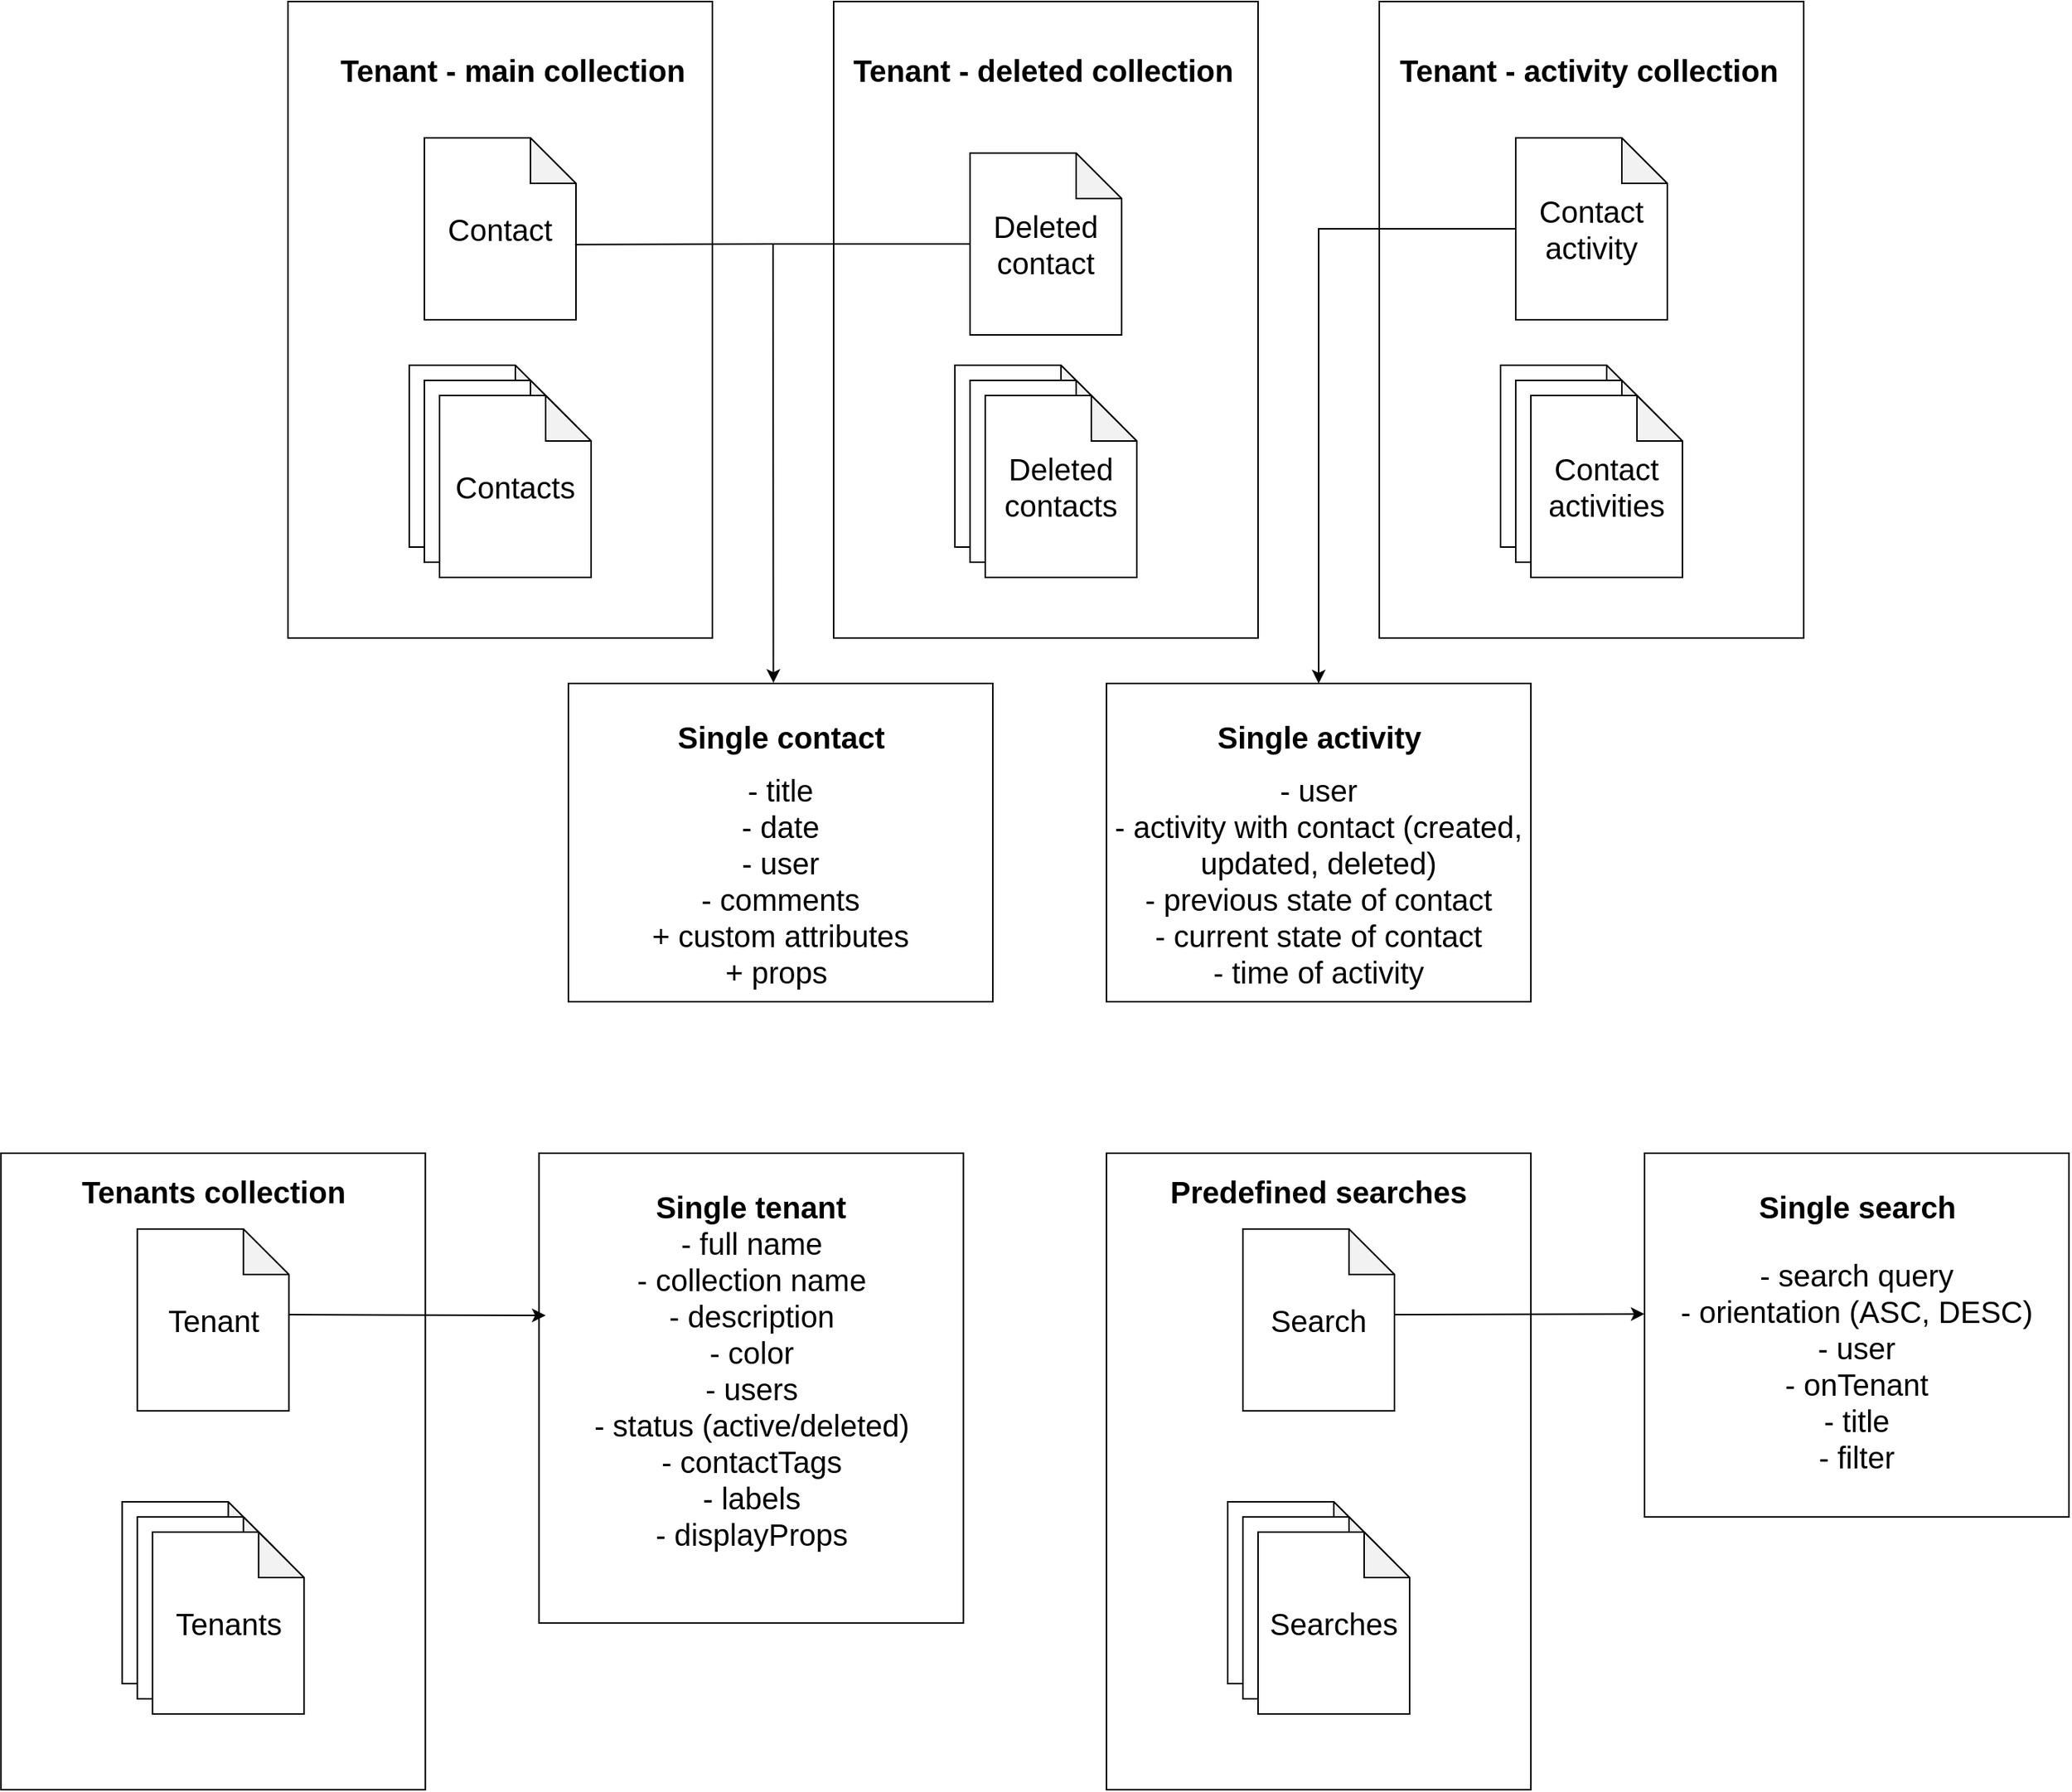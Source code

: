 <mxfile version="15.7.3" type="device"><diagram id="U-Rc9SKAv06cQ82X-92o" name="Page-1"><mxGraphModel dx="3586" dy="1898" grid="1" gridSize="10" guides="1" tooltips="1" connect="1" arrows="1" fold="1" page="1" pageScale="1" pageWidth="1654" pageHeight="2336" math="0" shadow="0"><root><mxCell id="0"/><mxCell id="1" parent="0"/><mxCell id="RIny-Mo29ijnsE-aEpUD-1" value="" style="rounded=0;whiteSpace=wrap;html=1;" parent="1" vertex="1"><mxGeometry x="380" y="160" width="280" height="420" as="geometry"/></mxCell><mxCell id="RIny-Mo29ijnsE-aEpUD-2" value="&lt;b&gt;&lt;font style=&quot;font-size: 20px&quot;&gt;Tenant - main collection&lt;/font&gt;&lt;/b&gt;&amp;nbsp;" style="text;html=1;strokeColor=none;fillColor=none;align=center;verticalAlign=middle;whiteSpace=wrap;rounded=0;" parent="1" vertex="1"><mxGeometry x="400" y="190" width="260" height="30" as="geometry"/></mxCell><mxCell id="RIny-Mo29ijnsE-aEpUD-4" value="Contact" style="shape=note;whiteSpace=wrap;html=1;backgroundOutline=1;darkOpacity=0.05;fontSize=20;" parent="1" vertex="1"><mxGeometry x="470" y="250" width="100" height="120" as="geometry"/></mxCell><mxCell id="RIny-Mo29ijnsE-aEpUD-6" value="Contact" style="shape=note;whiteSpace=wrap;html=1;backgroundOutline=1;darkOpacity=0.05;fontSize=20;" parent="1" vertex="1"><mxGeometry x="460" y="400" width="100" height="120" as="geometry"/></mxCell><mxCell id="RIny-Mo29ijnsE-aEpUD-7" value="Contact" style="shape=note;whiteSpace=wrap;html=1;backgroundOutline=1;darkOpacity=0.05;fontSize=20;" parent="1" vertex="1"><mxGeometry x="470" y="410" width="100" height="120" as="geometry"/></mxCell><mxCell id="RIny-Mo29ijnsE-aEpUD-8" value="Contacts" style="shape=note;whiteSpace=wrap;html=1;backgroundOutline=1;darkOpacity=0.05;fontSize=20;" parent="1" vertex="1"><mxGeometry x="480" y="420" width="100" height="120" as="geometry"/></mxCell><mxCell id="RIny-Mo29ijnsE-aEpUD-10" value="" style="rounded=0;whiteSpace=wrap;html=1;" parent="1" vertex="1"><mxGeometry x="740" y="160" width="280" height="420" as="geometry"/></mxCell><mxCell id="RIny-Mo29ijnsE-aEpUD-14" value="Deleted contact" style="shape=note;whiteSpace=wrap;html=1;backgroundOutline=1;darkOpacity=0.05;fontSize=20;" parent="1" vertex="1"><mxGeometry x="830" y="260" width="100" height="120" as="geometry"/></mxCell><mxCell id="RIny-Mo29ijnsE-aEpUD-15" value="&lt;b&gt;&lt;font style=&quot;font-size: 20px&quot;&gt;Tenant - deleted collection&lt;/font&gt;&lt;/b&gt;&amp;nbsp;" style="text;html=1;strokeColor=none;fillColor=none;align=center;verticalAlign=middle;whiteSpace=wrap;rounded=0;" parent="1" vertex="1"><mxGeometry x="750" y="190" width="260" height="30" as="geometry"/></mxCell><mxCell id="RIny-Mo29ijnsE-aEpUD-16" value="" style="rounded=0;whiteSpace=wrap;html=1;" parent="1" vertex="1"><mxGeometry x="1100" y="160" width="280" height="420" as="geometry"/></mxCell><mxCell id="RIny-Mo29ijnsE-aEpUD-20" value="Contact activity" style="shape=note;whiteSpace=wrap;html=1;backgroundOutline=1;darkOpacity=0.05;fontSize=20;" parent="1" vertex="1"><mxGeometry x="1190" y="250" width="100" height="120" as="geometry"/></mxCell><mxCell id="RIny-Mo29ijnsE-aEpUD-21" value="&lt;b&gt;&lt;font style=&quot;font-size: 20px&quot;&gt;Tenant - activity collection&lt;/font&gt;&lt;/b&gt;&amp;nbsp;" style="text;html=1;strokeColor=none;fillColor=none;align=center;verticalAlign=middle;whiteSpace=wrap;rounded=0;" parent="1" vertex="1"><mxGeometry x="1110" y="190" width="260" height="30" as="geometry"/></mxCell><mxCell id="RIny-Mo29ijnsE-aEpUD-24" value="Contact" style="shape=note;whiteSpace=wrap;html=1;backgroundOutline=1;darkOpacity=0.05;fontSize=20;" parent="1" vertex="1"><mxGeometry x="820" y="400" width="100" height="120" as="geometry"/></mxCell><mxCell id="RIny-Mo29ijnsE-aEpUD-23" value="Contact" style="shape=note;whiteSpace=wrap;html=1;backgroundOutline=1;darkOpacity=0.05;fontSize=20;" parent="1" vertex="1"><mxGeometry x="830" y="410" width="100" height="120" as="geometry"/></mxCell><mxCell id="RIny-Mo29ijnsE-aEpUD-22" value="Deleted contacts" style="shape=note;whiteSpace=wrap;html=1;backgroundOutline=1;darkOpacity=0.05;fontSize=20;" parent="1" vertex="1"><mxGeometry x="840" y="420" width="100" height="120" as="geometry"/></mxCell><mxCell id="RIny-Mo29ijnsE-aEpUD-26" value="Contact" style="shape=note;whiteSpace=wrap;html=1;backgroundOutline=1;darkOpacity=0.05;fontSize=20;" parent="1" vertex="1"><mxGeometry x="1180" y="400" width="100" height="120" as="geometry"/></mxCell><mxCell id="RIny-Mo29ijnsE-aEpUD-25" value="Contact" style="shape=note;whiteSpace=wrap;html=1;backgroundOutline=1;darkOpacity=0.05;fontSize=20;" parent="1" vertex="1"><mxGeometry x="1190" y="410" width="100" height="120" as="geometry"/></mxCell><mxCell id="RIny-Mo29ijnsE-aEpUD-27" value="Contact activities" style="shape=note;whiteSpace=wrap;html=1;backgroundOutline=1;darkOpacity=0.05;fontSize=20;" parent="1" vertex="1"><mxGeometry x="1200" y="420" width="100" height="120" as="geometry"/></mxCell><mxCell id="RIny-Mo29ijnsE-aEpUD-28" value="" style="rounded=0;whiteSpace=wrap;html=1;fontSize=20;" parent="1" vertex="1"><mxGeometry x="565" y="610" width="280" height="210" as="geometry"/></mxCell><mxCell id="RIny-Mo29ijnsE-aEpUD-29" value="&lt;b&gt;Single contact&lt;/b&gt;" style="text;html=1;strokeColor=none;fillColor=none;align=center;verticalAlign=middle;whiteSpace=wrap;rounded=0;fontSize=20;" parent="1" vertex="1"><mxGeometry x="612.5" y="630" width="185" height="30" as="geometry"/></mxCell><mxCell id="RIny-Mo29ijnsE-aEpUD-30" value="- title&lt;br&gt;- date&lt;br&gt;- user&lt;br&gt;- comments&lt;br&gt;+ custom attributes&lt;br&gt;+ props&amp;nbsp;" style="text;html=1;strokeColor=none;fillColor=none;align=center;verticalAlign=middle;whiteSpace=wrap;rounded=0;fontSize=20;" parent="1" vertex="1"><mxGeometry x="606.25" y="670" width="197.5" height="140" as="geometry"/></mxCell><mxCell id="RIny-Mo29ijnsE-aEpUD-31" value="" style="rounded=0;whiteSpace=wrap;html=1;fontSize=20;" parent="1" vertex="1"><mxGeometry x="190.63" y="920" width="280" height="420" as="geometry"/></mxCell><mxCell id="RIny-Mo29ijnsE-aEpUD-32" value="&lt;b&gt;Tenants collection&lt;/b&gt;" style="text;html=1;strokeColor=none;fillColor=none;align=center;verticalAlign=middle;whiteSpace=wrap;rounded=0;fontSize=20;" parent="1" vertex="1"><mxGeometry x="235.63" y="930" width="190" height="30" as="geometry"/></mxCell><mxCell id="RIny-Mo29ijnsE-aEpUD-33" value="Tenant" style="shape=note;whiteSpace=wrap;html=1;backgroundOutline=1;darkOpacity=0.05;fontSize=20;" parent="1" vertex="1"><mxGeometry x="280.63" y="970" width="100" height="120" as="geometry"/></mxCell><mxCell id="RIny-Mo29ijnsE-aEpUD-34" value="Tenant" style="shape=note;whiteSpace=wrap;html=1;backgroundOutline=1;darkOpacity=0.05;fontSize=20;" parent="1" vertex="1"><mxGeometry x="270.63" y="1150" width="100" height="120" as="geometry"/></mxCell><mxCell id="RIny-Mo29ijnsE-aEpUD-35" value="Tenant" style="shape=note;whiteSpace=wrap;html=1;backgroundOutline=1;darkOpacity=0.05;fontSize=20;" parent="1" vertex="1"><mxGeometry x="280.63" y="1160" width="100" height="120" as="geometry"/></mxCell><mxCell id="RIny-Mo29ijnsE-aEpUD-36" value="Tenants" style="shape=note;whiteSpace=wrap;html=1;backgroundOutline=1;darkOpacity=0.05;fontSize=20;" parent="1" vertex="1"><mxGeometry x="290.63" y="1170" width="100" height="120" as="geometry"/></mxCell><mxCell id="RIny-Mo29ijnsE-aEpUD-37" value="" style="rounded=0;whiteSpace=wrap;html=1;fontSize=20;" parent="1" vertex="1"><mxGeometry x="545.63" y="920" width="280" height="310" as="geometry"/></mxCell><mxCell id="RIny-Mo29ijnsE-aEpUD-38" value="&lt;b&gt;Single tenant&lt;/b&gt;" style="text;html=1;strokeColor=none;fillColor=none;align=center;verticalAlign=middle;whiteSpace=wrap;rounded=0;fontSize=20;" parent="1" vertex="1"><mxGeometry x="593.13" y="940" width="185" height="30" as="geometry"/></mxCell><mxCell id="RIny-Mo29ijnsE-aEpUD-39" value="- full name&lt;br&gt;- collection name&lt;br&gt;- description&lt;br&gt;- color&lt;br&gt;- users&lt;br&gt;- status (active/deleted)&lt;br&gt;- contactTags&lt;br&gt;- labels&lt;br&gt;- displayProps" style="text;html=1;strokeColor=none;fillColor=none;align=center;verticalAlign=middle;whiteSpace=wrap;rounded=0;fontSize=20;" parent="1" vertex="1"><mxGeometry x="545.63" y="980" width="280" height="190" as="geometry"/></mxCell><mxCell id="RIny-Mo29ijnsE-aEpUD-40" value="" style="endArrow=classic;html=1;rounded=0;fontSize=20;entryX=0.483;entryY=-0.002;entryDx=0;entryDy=0;exitX=0.994;exitY=0.587;exitDx=0;exitDy=0;exitPerimeter=0;entryPerimeter=0;" parent="1" source="RIny-Mo29ijnsE-aEpUD-4" target="RIny-Mo29ijnsE-aEpUD-28" edge="1"><mxGeometry width="50" height="50" relative="1" as="geometry"><mxPoint x="590" y="790" as="sourcePoint"/><mxPoint x="640" y="740" as="targetPoint"/><Array as="points"><mxPoint x="700" y="320"/></Array></mxGeometry></mxCell><mxCell id="RIny-Mo29ijnsE-aEpUD-41" value="" style="endArrow=classic;html=1;rounded=0;fontSize=20;exitX=1.002;exitY=0.471;exitDx=0;exitDy=0;exitPerimeter=0;" parent="1" source="RIny-Mo29ijnsE-aEpUD-33" edge="1"><mxGeometry width="50" height="50" relative="1" as="geometry"><mxPoint x="385.63" y="1030" as="sourcePoint"/><mxPoint x="550" y="1027" as="targetPoint"/></mxGeometry></mxCell><mxCell id="RIny-Mo29ijnsE-aEpUD-42" value="" style="endArrow=none;html=1;rounded=0;fontSize=20;entryX=0;entryY=0.5;entryDx=0;entryDy=0;entryPerimeter=0;" parent="1" target="RIny-Mo29ijnsE-aEpUD-14" edge="1"><mxGeometry width="50" height="50" relative="1" as="geometry"><mxPoint x="700" y="320" as="sourcePoint"/><mxPoint x="640" y="740" as="targetPoint"/></mxGeometry></mxCell><mxCell id="RIny-Mo29ijnsE-aEpUD-43" value="" style="rounded=0;whiteSpace=wrap;html=1;fontSize=20;" parent="1" vertex="1"><mxGeometry x="920" y="610" width="280" height="210" as="geometry"/></mxCell><mxCell id="RIny-Mo29ijnsE-aEpUD-44" value="&lt;b&gt;Single activity&lt;/b&gt;" style="text;html=1;strokeColor=none;fillColor=none;align=center;verticalAlign=middle;whiteSpace=wrap;rounded=0;fontSize=20;" parent="1" vertex="1"><mxGeometry x="967.5" y="630" width="185" height="30" as="geometry"/></mxCell><mxCell id="RIny-Mo29ijnsE-aEpUD-45" value="- user&lt;br&gt;- activity with contact (created, updated, deleted)&lt;br&gt;- previous state of contact&lt;br&gt;- current state of contact&lt;br&gt;- time of activity" style="text;html=1;strokeColor=none;fillColor=none;align=center;verticalAlign=middle;whiteSpace=wrap;rounded=0;fontSize=20;" parent="1" vertex="1"><mxGeometry x="920" y="670" width="280" height="140" as="geometry"/></mxCell><mxCell id="RIny-Mo29ijnsE-aEpUD-46" value="" style="endArrow=classic;html=1;rounded=0;fontSize=20;exitX=0;exitY=0.5;exitDx=0;exitDy=0;exitPerimeter=0;entryX=0.5;entryY=0;entryDx=0;entryDy=0;" parent="1" source="RIny-Mo29ijnsE-aEpUD-20" target="RIny-Mo29ijnsE-aEpUD-43" edge="1"><mxGeometry width="50" height="50" relative="1" as="geometry"><mxPoint x="720" y="600" as="sourcePoint"/><mxPoint x="770" y="550" as="targetPoint"/><Array as="points"><mxPoint x="1060" y="310"/></Array></mxGeometry></mxCell><mxCell id="RIny-Mo29ijnsE-aEpUD-58" value="" style="rounded=0;whiteSpace=wrap;html=1;fontSize=20;" parent="1" vertex="1"><mxGeometry x="920" y="920" width="280" height="420" as="geometry"/></mxCell><mxCell id="RIny-Mo29ijnsE-aEpUD-59" value="&lt;b&gt;Predefined searches&lt;/b&gt;" style="text;html=1;strokeColor=none;fillColor=none;align=center;verticalAlign=middle;whiteSpace=wrap;rounded=0;fontSize=20;" parent="1" vertex="1"><mxGeometry x="952.82" y="930" width="214.37" height="30" as="geometry"/></mxCell><mxCell id="RIny-Mo29ijnsE-aEpUD-60" value="Search" style="shape=note;whiteSpace=wrap;html=1;backgroundOutline=1;darkOpacity=0.05;fontSize=20;" parent="1" vertex="1"><mxGeometry x="1010.0" y="970" width="100" height="120" as="geometry"/></mxCell><mxCell id="RIny-Mo29ijnsE-aEpUD-61" value="Tenant" style="shape=note;whiteSpace=wrap;html=1;backgroundOutline=1;darkOpacity=0.05;fontSize=20;" parent="1" vertex="1"><mxGeometry x="1000.0" y="1150" width="100" height="120" as="geometry"/></mxCell><mxCell id="RIny-Mo29ijnsE-aEpUD-62" value="Tenant" style="shape=note;whiteSpace=wrap;html=1;backgroundOutline=1;darkOpacity=0.05;fontSize=20;" parent="1" vertex="1"><mxGeometry x="1010.0" y="1160" width="100" height="120" as="geometry"/></mxCell><mxCell id="RIny-Mo29ijnsE-aEpUD-63" value="Searches" style="shape=note;whiteSpace=wrap;html=1;backgroundOutline=1;darkOpacity=0.05;fontSize=20;" parent="1" vertex="1"><mxGeometry x="1020.0" y="1170" width="100" height="120" as="geometry"/></mxCell><mxCell id="RIny-Mo29ijnsE-aEpUD-64" value="" style="rounded=0;whiteSpace=wrap;html=1;fontSize=20;" parent="1" vertex="1"><mxGeometry x="1275" y="920" width="280" height="240" as="geometry"/></mxCell><mxCell id="RIny-Mo29ijnsE-aEpUD-65" value="&lt;b&gt;Single search&lt;/b&gt;" style="text;html=1;strokeColor=none;fillColor=none;align=center;verticalAlign=middle;whiteSpace=wrap;rounded=0;fontSize=20;" parent="1" vertex="1"><mxGeometry x="1322.5" y="940" width="185" height="30" as="geometry"/></mxCell><mxCell id="RIny-Mo29ijnsE-aEpUD-66" value="- search query&lt;br&gt;- orientation (ASC, DESC)&lt;br&gt;- user&lt;br&gt;- onTenant&lt;br&gt;- title&lt;br&gt;- filter" style="text;html=1;strokeColor=none;fillColor=none;align=center;verticalAlign=middle;whiteSpace=wrap;rounded=0;fontSize=20;" parent="1" vertex="1"><mxGeometry x="1275" y="980" width="280" height="160" as="geometry"/></mxCell><mxCell id="RIny-Mo29ijnsE-aEpUD-67" value="" style="endArrow=classic;html=1;rounded=0;fontSize=20;exitX=1.002;exitY=0.471;exitDx=0;exitDy=0;exitPerimeter=0;entryX=0;entryY=0.288;entryDx=0;entryDy=0;entryPerimeter=0;" parent="1" source="RIny-Mo29ijnsE-aEpUD-60" target="RIny-Mo29ijnsE-aEpUD-66" edge="1"><mxGeometry width="50" height="50" relative="1" as="geometry"><mxPoint x="1115" y="1030" as="sourcePoint"/><mxPoint x="1269.37" y="1027" as="targetPoint"/></mxGeometry></mxCell></root></mxGraphModel></diagram></mxfile>